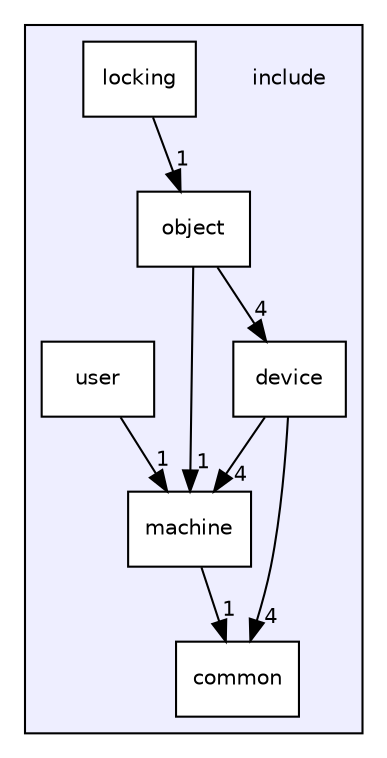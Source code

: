 digraph "include" {
  bgcolor=transparent;
  compound=true
  node [ fontsize="10", fontname="Helvetica"];
  edge [ labelfontsize="10", labelfontname="Helvetica"];
  subgraph clusterdir_d44c64559bbebec7f509842c48db8b23 {
    graph [ bgcolor="#eeeeff", pencolor="black", label="" URL="dir_d44c64559bbebec7f509842c48db8b23.html"];
    dir_d44c64559bbebec7f509842c48db8b23 [shape=plaintext label="include"];
    dir_0966d06610f72609fd9aa4979c2b5a92 [shape=box label="common" color="black" fillcolor="white" style="filled" URL="dir_0966d06610f72609fd9aa4979c2b5a92.html"];
    dir_00639e50a5e06ba932c41b2ae621276d [shape=box label="device" color="black" fillcolor="white" style="filled" URL="dir_00639e50a5e06ba932c41b2ae621276d.html"];
    dir_a04a0d4e811270b309fa577482a10ab0 [shape=box label="locking" color="black" fillcolor="white" style="filled" URL="dir_a04a0d4e811270b309fa577482a10ab0.html"];
    dir_c25c118f76a81c77ceea021073727baa [shape=box label="machine" color="black" fillcolor="white" style="filled" URL="dir_c25c118f76a81c77ceea021073727baa.html"];
    dir_23d5af2e228901f93ce64754cbbfed9f [shape=box label="object" color="black" fillcolor="white" style="filled" URL="dir_23d5af2e228901f93ce64754cbbfed9f.html"];
    dir_2da6b4920bffa0d563fb54046b25229a [shape=box label="user" color="black" fillcolor="white" style="filled" URL="dir_2da6b4920bffa0d563fb54046b25229a.html"];
  }
  dir_00639e50a5e06ba932c41b2ae621276d->dir_c25c118f76a81c77ceea021073727baa [headlabel="4", labeldistance=1.5 headhref="dir_000002_000005.html"];
  dir_00639e50a5e06ba932c41b2ae621276d->dir_0966d06610f72609fd9aa4979c2b5a92 [headlabel="4", labeldistance=1.5 headhref="dir_000002_000001.html"];
  dir_23d5af2e228901f93ce64754cbbfed9f->dir_00639e50a5e06ba932c41b2ae621276d [headlabel="4", labeldistance=1.5 headhref="dir_000003_000002.html"];
  dir_23d5af2e228901f93ce64754cbbfed9f->dir_c25c118f76a81c77ceea021073727baa [headlabel="1", labeldistance=1.5 headhref="dir_000003_000005.html"];
  dir_2da6b4920bffa0d563fb54046b25229a->dir_c25c118f76a81c77ceea021073727baa [headlabel="1", labeldistance=1.5 headhref="dir_000006_000005.html"];
  dir_a04a0d4e811270b309fa577482a10ab0->dir_23d5af2e228901f93ce64754cbbfed9f [headlabel="1", labeldistance=1.5 headhref="dir_000004_000003.html"];
  dir_c25c118f76a81c77ceea021073727baa->dir_0966d06610f72609fd9aa4979c2b5a92 [headlabel="1", labeldistance=1.5 headhref="dir_000005_000001.html"];
}
